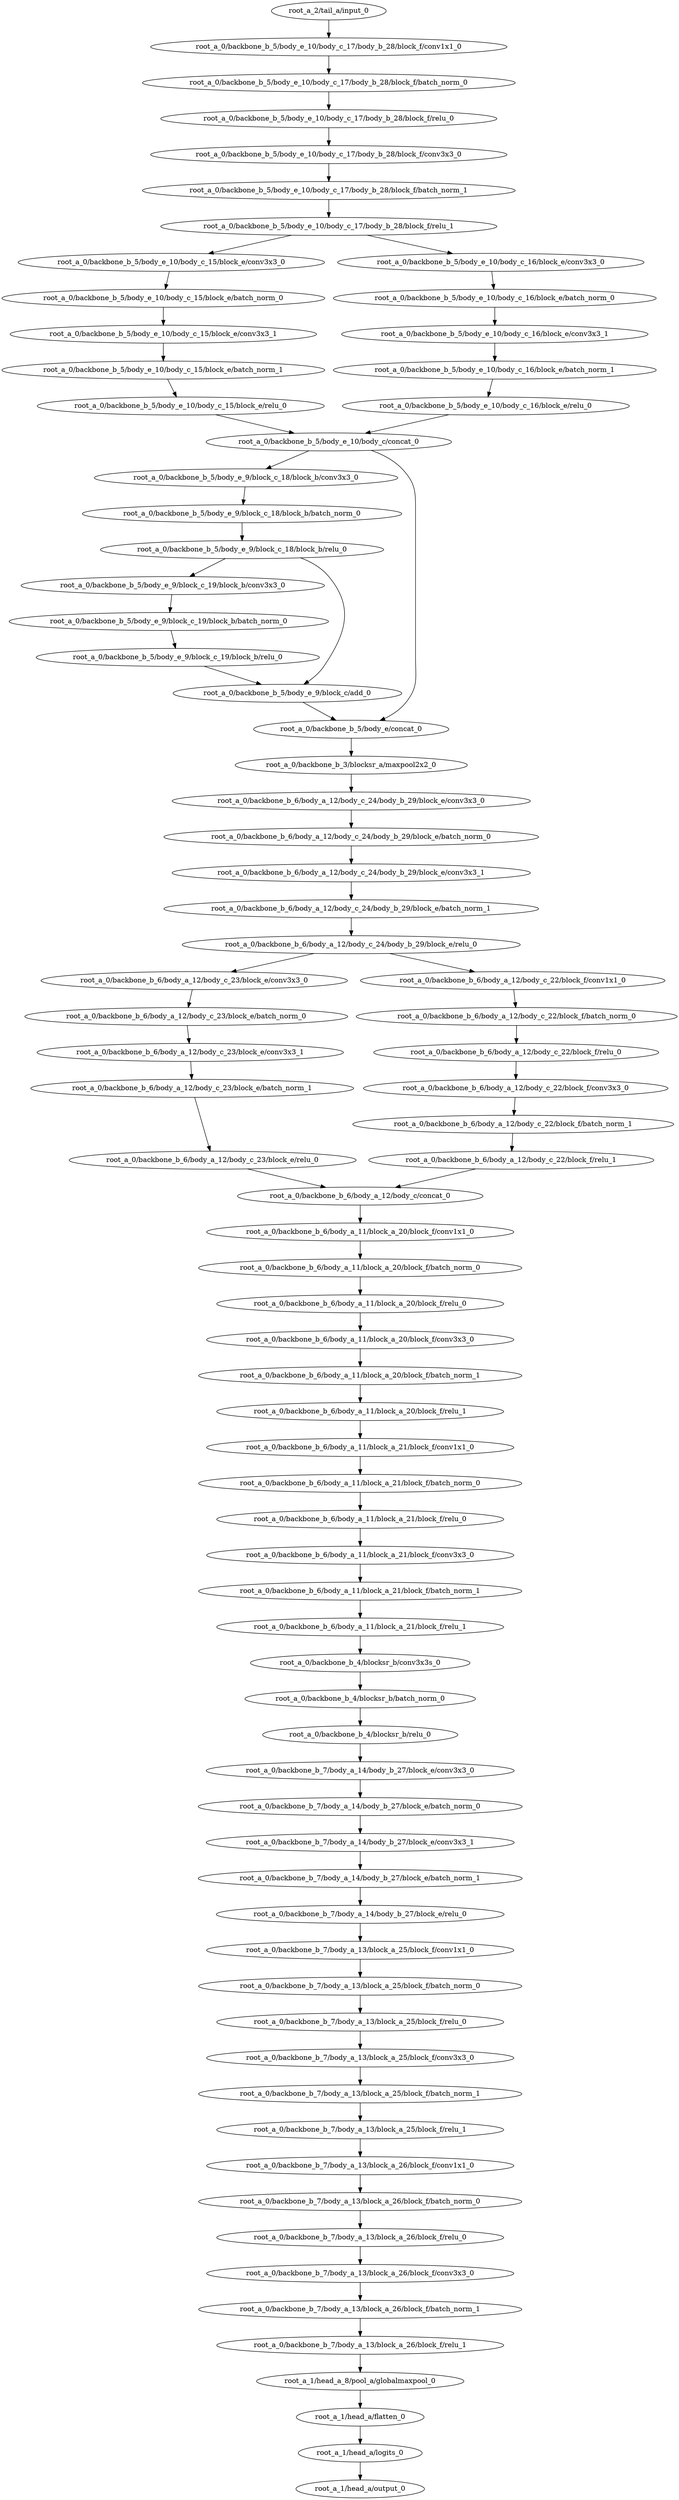 digraph root_a {
	"root_a_2/tail_a/input_0"
	"root_a_0/backbone_b_5/body_e_10/body_c_17/body_b_28/block_f/conv1x1_0"
	"root_a_0/backbone_b_5/body_e_10/body_c_17/body_b_28/block_f/batch_norm_0"
	"root_a_0/backbone_b_5/body_e_10/body_c_17/body_b_28/block_f/relu_0"
	"root_a_0/backbone_b_5/body_e_10/body_c_17/body_b_28/block_f/conv3x3_0"
	"root_a_0/backbone_b_5/body_e_10/body_c_17/body_b_28/block_f/batch_norm_1"
	"root_a_0/backbone_b_5/body_e_10/body_c_17/body_b_28/block_f/relu_1"
	"root_a_0/backbone_b_5/body_e_10/body_c_15/block_e/conv3x3_0"
	"root_a_0/backbone_b_5/body_e_10/body_c_15/block_e/batch_norm_0"
	"root_a_0/backbone_b_5/body_e_10/body_c_15/block_e/conv3x3_1"
	"root_a_0/backbone_b_5/body_e_10/body_c_15/block_e/batch_norm_1"
	"root_a_0/backbone_b_5/body_e_10/body_c_15/block_e/relu_0"
	"root_a_0/backbone_b_5/body_e_10/body_c_16/block_e/conv3x3_0"
	"root_a_0/backbone_b_5/body_e_10/body_c_16/block_e/batch_norm_0"
	"root_a_0/backbone_b_5/body_e_10/body_c_16/block_e/conv3x3_1"
	"root_a_0/backbone_b_5/body_e_10/body_c_16/block_e/batch_norm_1"
	"root_a_0/backbone_b_5/body_e_10/body_c_16/block_e/relu_0"
	"root_a_0/backbone_b_5/body_e_10/body_c/concat_0"
	"root_a_0/backbone_b_5/body_e_9/block_c_18/block_b/conv3x3_0"
	"root_a_0/backbone_b_5/body_e_9/block_c_18/block_b/batch_norm_0"
	"root_a_0/backbone_b_5/body_e_9/block_c_18/block_b/relu_0"
	"root_a_0/backbone_b_5/body_e_9/block_c_19/block_b/conv3x3_0"
	"root_a_0/backbone_b_5/body_e_9/block_c_19/block_b/batch_norm_0"
	"root_a_0/backbone_b_5/body_e_9/block_c_19/block_b/relu_0"
	"root_a_0/backbone_b_5/body_e_9/block_c/add_0"
	"root_a_0/backbone_b_5/body_e/concat_0"
	"root_a_0/backbone_b_3/blocksr_a/maxpool2x2_0"
	"root_a_0/backbone_b_6/body_a_12/body_c_24/body_b_29/block_e/conv3x3_0"
	"root_a_0/backbone_b_6/body_a_12/body_c_24/body_b_29/block_e/batch_norm_0"
	"root_a_0/backbone_b_6/body_a_12/body_c_24/body_b_29/block_e/conv3x3_1"
	"root_a_0/backbone_b_6/body_a_12/body_c_24/body_b_29/block_e/batch_norm_1"
	"root_a_0/backbone_b_6/body_a_12/body_c_24/body_b_29/block_e/relu_0"
	"root_a_0/backbone_b_6/body_a_12/body_c_23/block_e/conv3x3_0"
	"root_a_0/backbone_b_6/body_a_12/body_c_23/block_e/batch_norm_0"
	"root_a_0/backbone_b_6/body_a_12/body_c_23/block_e/conv3x3_1"
	"root_a_0/backbone_b_6/body_a_12/body_c_23/block_e/batch_norm_1"
	"root_a_0/backbone_b_6/body_a_12/body_c_23/block_e/relu_0"
	"root_a_0/backbone_b_6/body_a_12/body_c_22/block_f/conv1x1_0"
	"root_a_0/backbone_b_6/body_a_12/body_c_22/block_f/batch_norm_0"
	"root_a_0/backbone_b_6/body_a_12/body_c_22/block_f/relu_0"
	"root_a_0/backbone_b_6/body_a_12/body_c_22/block_f/conv3x3_0"
	"root_a_0/backbone_b_6/body_a_12/body_c_22/block_f/batch_norm_1"
	"root_a_0/backbone_b_6/body_a_12/body_c_22/block_f/relu_1"
	"root_a_0/backbone_b_6/body_a_12/body_c/concat_0"
	"root_a_0/backbone_b_6/body_a_11/block_a_20/block_f/conv1x1_0"
	"root_a_0/backbone_b_6/body_a_11/block_a_20/block_f/batch_norm_0"
	"root_a_0/backbone_b_6/body_a_11/block_a_20/block_f/relu_0"
	"root_a_0/backbone_b_6/body_a_11/block_a_20/block_f/conv3x3_0"
	"root_a_0/backbone_b_6/body_a_11/block_a_20/block_f/batch_norm_1"
	"root_a_0/backbone_b_6/body_a_11/block_a_20/block_f/relu_1"
	"root_a_0/backbone_b_6/body_a_11/block_a_21/block_f/conv1x1_0"
	"root_a_0/backbone_b_6/body_a_11/block_a_21/block_f/batch_norm_0"
	"root_a_0/backbone_b_6/body_a_11/block_a_21/block_f/relu_0"
	"root_a_0/backbone_b_6/body_a_11/block_a_21/block_f/conv3x3_0"
	"root_a_0/backbone_b_6/body_a_11/block_a_21/block_f/batch_norm_1"
	"root_a_0/backbone_b_6/body_a_11/block_a_21/block_f/relu_1"
	"root_a_0/backbone_b_4/blocksr_b/conv3x3s_0"
	"root_a_0/backbone_b_4/blocksr_b/batch_norm_0"
	"root_a_0/backbone_b_4/blocksr_b/relu_0"
	"root_a_0/backbone_b_7/body_a_14/body_b_27/block_e/conv3x3_0"
	"root_a_0/backbone_b_7/body_a_14/body_b_27/block_e/batch_norm_0"
	"root_a_0/backbone_b_7/body_a_14/body_b_27/block_e/conv3x3_1"
	"root_a_0/backbone_b_7/body_a_14/body_b_27/block_e/batch_norm_1"
	"root_a_0/backbone_b_7/body_a_14/body_b_27/block_e/relu_0"
	"root_a_0/backbone_b_7/body_a_13/block_a_25/block_f/conv1x1_0"
	"root_a_0/backbone_b_7/body_a_13/block_a_25/block_f/batch_norm_0"
	"root_a_0/backbone_b_7/body_a_13/block_a_25/block_f/relu_0"
	"root_a_0/backbone_b_7/body_a_13/block_a_25/block_f/conv3x3_0"
	"root_a_0/backbone_b_7/body_a_13/block_a_25/block_f/batch_norm_1"
	"root_a_0/backbone_b_7/body_a_13/block_a_25/block_f/relu_1"
	"root_a_0/backbone_b_7/body_a_13/block_a_26/block_f/conv1x1_0"
	"root_a_0/backbone_b_7/body_a_13/block_a_26/block_f/batch_norm_0"
	"root_a_0/backbone_b_7/body_a_13/block_a_26/block_f/relu_0"
	"root_a_0/backbone_b_7/body_a_13/block_a_26/block_f/conv3x3_0"
	"root_a_0/backbone_b_7/body_a_13/block_a_26/block_f/batch_norm_1"
	"root_a_0/backbone_b_7/body_a_13/block_a_26/block_f/relu_1"
	"root_a_1/head_a_8/pool_a/globalmaxpool_0"
	"root_a_1/head_a/flatten_0"
	"root_a_1/head_a/logits_0"
	"root_a_1/head_a/output_0"

	"root_a_2/tail_a/input_0" -> "root_a_0/backbone_b_5/body_e_10/body_c_17/body_b_28/block_f/conv1x1_0"
	"root_a_0/backbone_b_5/body_e_10/body_c_17/body_b_28/block_f/conv1x1_0" -> "root_a_0/backbone_b_5/body_e_10/body_c_17/body_b_28/block_f/batch_norm_0"
	"root_a_0/backbone_b_5/body_e_10/body_c_17/body_b_28/block_f/batch_norm_0" -> "root_a_0/backbone_b_5/body_e_10/body_c_17/body_b_28/block_f/relu_0"
	"root_a_0/backbone_b_5/body_e_10/body_c_17/body_b_28/block_f/relu_0" -> "root_a_0/backbone_b_5/body_e_10/body_c_17/body_b_28/block_f/conv3x3_0"
	"root_a_0/backbone_b_5/body_e_10/body_c_17/body_b_28/block_f/conv3x3_0" -> "root_a_0/backbone_b_5/body_e_10/body_c_17/body_b_28/block_f/batch_norm_1"
	"root_a_0/backbone_b_5/body_e_10/body_c_17/body_b_28/block_f/batch_norm_1" -> "root_a_0/backbone_b_5/body_e_10/body_c_17/body_b_28/block_f/relu_1"
	"root_a_0/backbone_b_5/body_e_10/body_c_17/body_b_28/block_f/relu_1" -> "root_a_0/backbone_b_5/body_e_10/body_c_15/block_e/conv3x3_0"
	"root_a_0/backbone_b_5/body_e_10/body_c_15/block_e/conv3x3_0" -> "root_a_0/backbone_b_5/body_e_10/body_c_15/block_e/batch_norm_0"
	"root_a_0/backbone_b_5/body_e_10/body_c_15/block_e/batch_norm_0" -> "root_a_0/backbone_b_5/body_e_10/body_c_15/block_e/conv3x3_1"
	"root_a_0/backbone_b_5/body_e_10/body_c_15/block_e/conv3x3_1" -> "root_a_0/backbone_b_5/body_e_10/body_c_15/block_e/batch_norm_1"
	"root_a_0/backbone_b_5/body_e_10/body_c_15/block_e/batch_norm_1" -> "root_a_0/backbone_b_5/body_e_10/body_c_15/block_e/relu_0"
	"root_a_0/backbone_b_5/body_e_10/body_c_17/body_b_28/block_f/relu_1" -> "root_a_0/backbone_b_5/body_e_10/body_c_16/block_e/conv3x3_0"
	"root_a_0/backbone_b_5/body_e_10/body_c_16/block_e/conv3x3_0" -> "root_a_0/backbone_b_5/body_e_10/body_c_16/block_e/batch_norm_0"
	"root_a_0/backbone_b_5/body_e_10/body_c_16/block_e/batch_norm_0" -> "root_a_0/backbone_b_5/body_e_10/body_c_16/block_e/conv3x3_1"
	"root_a_0/backbone_b_5/body_e_10/body_c_16/block_e/conv3x3_1" -> "root_a_0/backbone_b_5/body_e_10/body_c_16/block_e/batch_norm_1"
	"root_a_0/backbone_b_5/body_e_10/body_c_16/block_e/batch_norm_1" -> "root_a_0/backbone_b_5/body_e_10/body_c_16/block_e/relu_0"
	"root_a_0/backbone_b_5/body_e_10/body_c_15/block_e/relu_0" -> "root_a_0/backbone_b_5/body_e_10/body_c/concat_0"
	"root_a_0/backbone_b_5/body_e_10/body_c_16/block_e/relu_0" -> "root_a_0/backbone_b_5/body_e_10/body_c/concat_0"
	"root_a_0/backbone_b_5/body_e_10/body_c/concat_0" -> "root_a_0/backbone_b_5/body_e_9/block_c_18/block_b/conv3x3_0"
	"root_a_0/backbone_b_5/body_e_9/block_c_18/block_b/conv3x3_0" -> "root_a_0/backbone_b_5/body_e_9/block_c_18/block_b/batch_norm_0"
	"root_a_0/backbone_b_5/body_e_9/block_c_18/block_b/batch_norm_0" -> "root_a_0/backbone_b_5/body_e_9/block_c_18/block_b/relu_0"
	"root_a_0/backbone_b_5/body_e_9/block_c_18/block_b/relu_0" -> "root_a_0/backbone_b_5/body_e_9/block_c_19/block_b/conv3x3_0"
	"root_a_0/backbone_b_5/body_e_9/block_c_19/block_b/conv3x3_0" -> "root_a_0/backbone_b_5/body_e_9/block_c_19/block_b/batch_norm_0"
	"root_a_0/backbone_b_5/body_e_9/block_c_19/block_b/batch_norm_0" -> "root_a_0/backbone_b_5/body_e_9/block_c_19/block_b/relu_0"
	"root_a_0/backbone_b_5/body_e_9/block_c_18/block_b/relu_0" -> "root_a_0/backbone_b_5/body_e_9/block_c/add_0"
	"root_a_0/backbone_b_5/body_e_9/block_c_19/block_b/relu_0" -> "root_a_0/backbone_b_5/body_e_9/block_c/add_0"
	"root_a_0/backbone_b_5/body_e_9/block_c/add_0" -> "root_a_0/backbone_b_5/body_e/concat_0"
	"root_a_0/backbone_b_5/body_e_10/body_c/concat_0" -> "root_a_0/backbone_b_5/body_e/concat_0"
	"root_a_0/backbone_b_5/body_e/concat_0" -> "root_a_0/backbone_b_3/blocksr_a/maxpool2x2_0"
	"root_a_0/backbone_b_3/blocksr_a/maxpool2x2_0" -> "root_a_0/backbone_b_6/body_a_12/body_c_24/body_b_29/block_e/conv3x3_0"
	"root_a_0/backbone_b_6/body_a_12/body_c_24/body_b_29/block_e/conv3x3_0" -> "root_a_0/backbone_b_6/body_a_12/body_c_24/body_b_29/block_e/batch_norm_0"
	"root_a_0/backbone_b_6/body_a_12/body_c_24/body_b_29/block_e/batch_norm_0" -> "root_a_0/backbone_b_6/body_a_12/body_c_24/body_b_29/block_e/conv3x3_1"
	"root_a_0/backbone_b_6/body_a_12/body_c_24/body_b_29/block_e/conv3x3_1" -> "root_a_0/backbone_b_6/body_a_12/body_c_24/body_b_29/block_e/batch_norm_1"
	"root_a_0/backbone_b_6/body_a_12/body_c_24/body_b_29/block_e/batch_norm_1" -> "root_a_0/backbone_b_6/body_a_12/body_c_24/body_b_29/block_e/relu_0"
	"root_a_0/backbone_b_6/body_a_12/body_c_24/body_b_29/block_e/relu_0" -> "root_a_0/backbone_b_6/body_a_12/body_c_23/block_e/conv3x3_0"
	"root_a_0/backbone_b_6/body_a_12/body_c_23/block_e/conv3x3_0" -> "root_a_0/backbone_b_6/body_a_12/body_c_23/block_e/batch_norm_0"
	"root_a_0/backbone_b_6/body_a_12/body_c_23/block_e/batch_norm_0" -> "root_a_0/backbone_b_6/body_a_12/body_c_23/block_e/conv3x3_1"
	"root_a_0/backbone_b_6/body_a_12/body_c_23/block_e/conv3x3_1" -> "root_a_0/backbone_b_6/body_a_12/body_c_23/block_e/batch_norm_1"
	"root_a_0/backbone_b_6/body_a_12/body_c_23/block_e/batch_norm_1" -> "root_a_0/backbone_b_6/body_a_12/body_c_23/block_e/relu_0"
	"root_a_0/backbone_b_6/body_a_12/body_c_24/body_b_29/block_e/relu_0" -> "root_a_0/backbone_b_6/body_a_12/body_c_22/block_f/conv1x1_0"
	"root_a_0/backbone_b_6/body_a_12/body_c_22/block_f/conv1x1_0" -> "root_a_0/backbone_b_6/body_a_12/body_c_22/block_f/batch_norm_0"
	"root_a_0/backbone_b_6/body_a_12/body_c_22/block_f/batch_norm_0" -> "root_a_0/backbone_b_6/body_a_12/body_c_22/block_f/relu_0"
	"root_a_0/backbone_b_6/body_a_12/body_c_22/block_f/relu_0" -> "root_a_0/backbone_b_6/body_a_12/body_c_22/block_f/conv3x3_0"
	"root_a_0/backbone_b_6/body_a_12/body_c_22/block_f/conv3x3_0" -> "root_a_0/backbone_b_6/body_a_12/body_c_22/block_f/batch_norm_1"
	"root_a_0/backbone_b_6/body_a_12/body_c_22/block_f/batch_norm_1" -> "root_a_0/backbone_b_6/body_a_12/body_c_22/block_f/relu_1"
	"root_a_0/backbone_b_6/body_a_12/body_c_23/block_e/relu_0" -> "root_a_0/backbone_b_6/body_a_12/body_c/concat_0"
	"root_a_0/backbone_b_6/body_a_12/body_c_22/block_f/relu_1" -> "root_a_0/backbone_b_6/body_a_12/body_c/concat_0"
	"root_a_0/backbone_b_6/body_a_12/body_c/concat_0" -> "root_a_0/backbone_b_6/body_a_11/block_a_20/block_f/conv1x1_0"
	"root_a_0/backbone_b_6/body_a_11/block_a_20/block_f/conv1x1_0" -> "root_a_0/backbone_b_6/body_a_11/block_a_20/block_f/batch_norm_0"
	"root_a_0/backbone_b_6/body_a_11/block_a_20/block_f/batch_norm_0" -> "root_a_0/backbone_b_6/body_a_11/block_a_20/block_f/relu_0"
	"root_a_0/backbone_b_6/body_a_11/block_a_20/block_f/relu_0" -> "root_a_0/backbone_b_6/body_a_11/block_a_20/block_f/conv3x3_0"
	"root_a_0/backbone_b_6/body_a_11/block_a_20/block_f/conv3x3_0" -> "root_a_0/backbone_b_6/body_a_11/block_a_20/block_f/batch_norm_1"
	"root_a_0/backbone_b_6/body_a_11/block_a_20/block_f/batch_norm_1" -> "root_a_0/backbone_b_6/body_a_11/block_a_20/block_f/relu_1"
	"root_a_0/backbone_b_6/body_a_11/block_a_20/block_f/relu_1" -> "root_a_0/backbone_b_6/body_a_11/block_a_21/block_f/conv1x1_0"
	"root_a_0/backbone_b_6/body_a_11/block_a_21/block_f/conv1x1_0" -> "root_a_0/backbone_b_6/body_a_11/block_a_21/block_f/batch_norm_0"
	"root_a_0/backbone_b_6/body_a_11/block_a_21/block_f/batch_norm_0" -> "root_a_0/backbone_b_6/body_a_11/block_a_21/block_f/relu_0"
	"root_a_0/backbone_b_6/body_a_11/block_a_21/block_f/relu_0" -> "root_a_0/backbone_b_6/body_a_11/block_a_21/block_f/conv3x3_0"
	"root_a_0/backbone_b_6/body_a_11/block_a_21/block_f/conv3x3_0" -> "root_a_0/backbone_b_6/body_a_11/block_a_21/block_f/batch_norm_1"
	"root_a_0/backbone_b_6/body_a_11/block_a_21/block_f/batch_norm_1" -> "root_a_0/backbone_b_6/body_a_11/block_a_21/block_f/relu_1"
	"root_a_0/backbone_b_6/body_a_11/block_a_21/block_f/relu_1" -> "root_a_0/backbone_b_4/blocksr_b/conv3x3s_0"
	"root_a_0/backbone_b_4/blocksr_b/conv3x3s_0" -> "root_a_0/backbone_b_4/blocksr_b/batch_norm_0"
	"root_a_0/backbone_b_4/blocksr_b/batch_norm_0" -> "root_a_0/backbone_b_4/blocksr_b/relu_0"
	"root_a_0/backbone_b_4/blocksr_b/relu_0" -> "root_a_0/backbone_b_7/body_a_14/body_b_27/block_e/conv3x3_0"
	"root_a_0/backbone_b_7/body_a_14/body_b_27/block_e/conv3x3_0" -> "root_a_0/backbone_b_7/body_a_14/body_b_27/block_e/batch_norm_0"
	"root_a_0/backbone_b_7/body_a_14/body_b_27/block_e/batch_norm_0" -> "root_a_0/backbone_b_7/body_a_14/body_b_27/block_e/conv3x3_1"
	"root_a_0/backbone_b_7/body_a_14/body_b_27/block_e/conv3x3_1" -> "root_a_0/backbone_b_7/body_a_14/body_b_27/block_e/batch_norm_1"
	"root_a_0/backbone_b_7/body_a_14/body_b_27/block_e/batch_norm_1" -> "root_a_0/backbone_b_7/body_a_14/body_b_27/block_e/relu_0"
	"root_a_0/backbone_b_7/body_a_14/body_b_27/block_e/relu_0" -> "root_a_0/backbone_b_7/body_a_13/block_a_25/block_f/conv1x1_0"
	"root_a_0/backbone_b_7/body_a_13/block_a_25/block_f/conv1x1_0" -> "root_a_0/backbone_b_7/body_a_13/block_a_25/block_f/batch_norm_0"
	"root_a_0/backbone_b_7/body_a_13/block_a_25/block_f/batch_norm_0" -> "root_a_0/backbone_b_7/body_a_13/block_a_25/block_f/relu_0"
	"root_a_0/backbone_b_7/body_a_13/block_a_25/block_f/relu_0" -> "root_a_0/backbone_b_7/body_a_13/block_a_25/block_f/conv3x3_0"
	"root_a_0/backbone_b_7/body_a_13/block_a_25/block_f/conv3x3_0" -> "root_a_0/backbone_b_7/body_a_13/block_a_25/block_f/batch_norm_1"
	"root_a_0/backbone_b_7/body_a_13/block_a_25/block_f/batch_norm_1" -> "root_a_0/backbone_b_7/body_a_13/block_a_25/block_f/relu_1"
	"root_a_0/backbone_b_7/body_a_13/block_a_25/block_f/relu_1" -> "root_a_0/backbone_b_7/body_a_13/block_a_26/block_f/conv1x1_0"
	"root_a_0/backbone_b_7/body_a_13/block_a_26/block_f/conv1x1_0" -> "root_a_0/backbone_b_7/body_a_13/block_a_26/block_f/batch_norm_0"
	"root_a_0/backbone_b_7/body_a_13/block_a_26/block_f/batch_norm_0" -> "root_a_0/backbone_b_7/body_a_13/block_a_26/block_f/relu_0"
	"root_a_0/backbone_b_7/body_a_13/block_a_26/block_f/relu_0" -> "root_a_0/backbone_b_7/body_a_13/block_a_26/block_f/conv3x3_0"
	"root_a_0/backbone_b_7/body_a_13/block_a_26/block_f/conv3x3_0" -> "root_a_0/backbone_b_7/body_a_13/block_a_26/block_f/batch_norm_1"
	"root_a_0/backbone_b_7/body_a_13/block_a_26/block_f/batch_norm_1" -> "root_a_0/backbone_b_7/body_a_13/block_a_26/block_f/relu_1"
	"root_a_0/backbone_b_7/body_a_13/block_a_26/block_f/relu_1" -> "root_a_1/head_a_8/pool_a/globalmaxpool_0"
	"root_a_1/head_a_8/pool_a/globalmaxpool_0" -> "root_a_1/head_a/flatten_0"
	"root_a_1/head_a/flatten_0" -> "root_a_1/head_a/logits_0"
	"root_a_1/head_a/logits_0" -> "root_a_1/head_a/output_0"

}